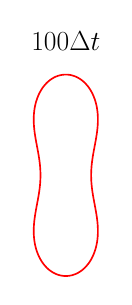 \begin{tikzpicture}[scale=0.4]

\begin{axis}[
  xmin = -1,
  xmax = 1,
  ymin = -2,
  ymax = 2,
  scale only axis,
  axis equal image,
  hide axis,
  title = {\Huge$100 \Delta t$}
  ]

\addplot [mark=none,red,line width=1.5] table{
4.424e-01 -1.469e-11
4.425e-01 1.411e-02
4.426e-01 2.885e-02
4.43e-01 4.45e-02
4.435e-01 6.08e-02
4.441e-01 7.706e-02
4.449e-01 9.244e-02
4.456e-01 1.064e-01
4.465e-01 1.194e-01
4.475e-01 1.333e-01
4.488e-01 1.504e-01
4.508e-01 1.722e-01
4.535e-01 1.993e-01
4.573e-01 2.317e-01
4.621e-01 2.688e-01
4.681e-01 3.095e-01
4.75e-01 3.527e-01
4.827e-01 3.967e-01
4.905e-01 4.402e-01
4.983e-01 4.818e-01
5.056e-01 5.208e-01
5.123e-01 5.564e-01
5.182e-01 5.886e-01
5.234e-01 6.176e-01
5.28e-01 6.441e-01
5.321e-01 6.689e-01
5.359e-01 6.928e-01
5.395e-01 7.165e-01
5.429e-01 7.403e-01
5.461e-01 7.647e-01
5.492e-01 7.905e-01
5.522e-01 8.188e-01
5.55e-01 8.505e-01
5.575e-01 8.864e-01
5.594e-01 9.265e-01
5.602e-01 9.707e-01
5.595e-01 1.018e+00
5.568e-01 1.067e+00
5.521e-01 1.117e+00
5.453e-01 1.166e+00
5.367e-01 1.212e+00
5.268e-01 1.255e+00
5.16e-01 1.294e+00
5.047e-01 1.329e+00
4.932e-01 1.36e+00
4.813e-01 1.389e+00
4.687e-01 1.417e+00
4.552e-01 1.444e+00
4.406e-01 1.471e+00
4.251e-01 1.497e+00
4.087e-01 1.522e+00
3.915e-01 1.546e+00
3.733e-01 1.568e+00
3.538e-01 1.591e+00
3.32e-01 1.614e+00
3.073e-01 1.637e+00
2.792e-01 1.66e+00
2.478e-01 1.682e+00
2.133e-01 1.703e+00
1.768e-01 1.721e+00
1.395e-01 1.735e+00
1.026e-01 1.746e+00
6.698e-02 1.753e+00
3.296e-02 1.757e+00
-3.802e-12 1.758e+00
-3.296e-02 1.757e+00
-6.698e-02 1.753e+00
-1.026e-01 1.746e+00
-1.395e-01 1.735e+00
-1.768e-01 1.721e+00
-2.133e-01 1.703e+00
-2.478e-01 1.682e+00
-2.792e-01 1.66e+00
-3.073e-01 1.637e+00
-3.32e-01 1.614e+00
-3.538e-01 1.591e+00
-3.733e-01 1.568e+00
-3.915e-01 1.546e+00
-4.087e-01 1.522e+00
-4.251e-01 1.497e+00
-4.406e-01 1.471e+00
-4.552e-01 1.444e+00
-4.687e-01 1.417e+00
-4.813e-01 1.389e+00
-4.932e-01 1.36e+00
-5.047e-01 1.329e+00
-5.16e-01 1.294e+00
-5.268e-01 1.255e+00
-5.367e-01 1.212e+00
-5.453e-01 1.166e+00
-5.521e-01 1.117e+00
-5.568e-01 1.067e+00
-5.595e-01 1.018e+00
-5.602e-01 9.707e-01
-5.594e-01 9.265e-01
-5.575e-01 8.864e-01
-5.55e-01 8.505e-01
-5.522e-01 8.188e-01
-5.492e-01 7.905e-01
-5.461e-01 7.647e-01
-5.429e-01 7.403e-01
-5.395e-01 7.165e-01
-5.359e-01 6.928e-01
-5.321e-01 6.689e-01
-5.28e-01 6.441e-01
-5.234e-01 6.176e-01
-5.182e-01 5.886e-01
-5.123e-01 5.564e-01
-5.056e-01 5.208e-01
-4.983e-01 4.818e-01
-4.905e-01 4.402e-01
-4.827e-01 3.967e-01
-4.75e-01 3.527e-01
-4.681e-01 3.095e-01
-4.621e-01 2.688e-01
-4.573e-01 2.317e-01
-4.535e-01 1.993e-01
-4.508e-01 1.722e-01
-4.488e-01 1.504e-01
-4.475e-01 1.333e-01
-4.465e-01 1.194e-01
-4.456e-01 1.064e-01
-4.449e-01 9.244e-02
-4.441e-01 7.706e-02
-4.435e-01 6.08e-02
-4.43e-01 4.45e-02
-4.426e-01 2.885e-02
-4.425e-01 1.411e-02
-4.424e-01 -2.717e-11
-4.425e-01 -1.411e-02
-4.426e-01 -2.885e-02
-4.43e-01 -4.45e-02
-4.435e-01 -6.08e-02
-4.441e-01 -7.706e-02
-4.449e-01 -9.244e-02
-4.456e-01 -1.064e-01
-4.465e-01 -1.194e-01
-4.475e-01 -1.333e-01
-4.488e-01 -1.504e-01
-4.508e-01 -1.722e-01
-4.535e-01 -1.993e-01
-4.573e-01 -2.317e-01
-4.621e-01 -2.688e-01
-4.681e-01 -3.095e-01
-4.75e-01 -3.527e-01
-4.827e-01 -3.967e-01
-4.905e-01 -4.402e-01
-4.983e-01 -4.818e-01
-5.056e-01 -5.208e-01
-5.123e-01 -5.564e-01
-5.182e-01 -5.886e-01
-5.234e-01 -6.176e-01
-5.28e-01 -6.441e-01
-5.321e-01 -6.689e-01
-5.359e-01 -6.928e-01
-5.395e-01 -7.165e-01
-5.429e-01 -7.403e-01
-5.461e-01 -7.647e-01
-5.492e-01 -7.905e-01
-5.522e-01 -8.188e-01
-5.55e-01 -8.505e-01
-5.575e-01 -8.864e-01
-5.594e-01 -9.265e-01
-5.602e-01 -9.707e-01
-5.595e-01 -1.018e+00
-5.568e-01 -1.067e+00
-5.521e-01 -1.117e+00
-5.453e-01 -1.166e+00
-5.367e-01 -1.212e+00
-5.268e-01 -1.255e+00
-5.16e-01 -1.294e+00
-5.047e-01 -1.329e+00
-4.932e-01 -1.36e+00
-4.813e-01 -1.389e+00
-4.687e-01 -1.417e+00
-4.552e-01 -1.444e+00
-4.406e-01 -1.471e+00
-4.251e-01 -1.497e+00
-4.087e-01 -1.522e+00
-3.915e-01 -1.546e+00
-3.733e-01 -1.568e+00
-3.538e-01 -1.591e+00
-3.32e-01 -1.614e+00
-3.073e-01 -1.637e+00
-2.792e-01 -1.66e+00
-2.478e-01 -1.682e+00
-2.133e-01 -1.703e+00
-1.768e-01 -1.721e+00
-1.395e-01 -1.735e+00
-1.026e-01 -1.746e+00
-6.698e-02 -1.753e+00
-3.296e-02 -1.757e+00
6.154e-12 -1.758e+00
3.296e-02 -1.757e+00
6.698e-02 -1.753e+00
1.026e-01 -1.746e+00
1.395e-01 -1.735e+00
1.768e-01 -1.721e+00
2.133e-01 -1.703e+00
2.478e-01 -1.682e+00
2.792e-01 -1.66e+00
3.073e-01 -1.637e+00
3.32e-01 -1.614e+00
3.538e-01 -1.591e+00
3.733e-01 -1.568e+00
3.915e-01 -1.546e+00
4.087e-01 -1.522e+00
4.251e-01 -1.497e+00
4.406e-01 -1.471e+00
4.552e-01 -1.444e+00
4.687e-01 -1.417e+00
4.813e-01 -1.389e+00
4.932e-01 -1.36e+00
5.047e-01 -1.329e+00
5.16e-01 -1.294e+00
5.268e-01 -1.255e+00
5.367e-01 -1.212e+00
5.453e-01 -1.166e+00
5.521e-01 -1.117e+00
5.568e-01 -1.067e+00
5.595e-01 -1.018e+00
5.602e-01 -9.707e-01
5.594e-01 -9.265e-01
5.575e-01 -8.864e-01
5.55e-01 -8.505e-01
5.522e-01 -8.188e-01
5.492e-01 -7.905e-01
5.461e-01 -7.647e-01
5.429e-01 -7.403e-01
5.395e-01 -7.165e-01
5.359e-01 -6.928e-01
5.321e-01 -6.689e-01
5.28e-01 -6.441e-01
5.234e-01 -6.176e-01
5.182e-01 -5.886e-01
5.123e-01 -5.564e-01
5.056e-01 -5.208e-01
4.983e-01 -4.818e-01
4.905e-01 -4.402e-01
4.827e-01 -3.967e-01
4.75e-01 -3.527e-01
4.681e-01 -3.095e-01
4.621e-01 -2.688e-01
4.573e-01 -2.317e-01
4.535e-01 -1.993e-01
4.508e-01 -1.722e-01
4.488e-01 -1.504e-01
4.475e-01 -1.333e-01
4.465e-01 -1.194e-01
4.456e-01 -1.064e-01
4.449e-01 -9.244e-02
4.441e-01 -7.706e-02
4.435e-01 -6.08e-02
4.43e-01 -4.45e-02
4.426e-01 -2.885e-02
4.425e-01 -1.411e-02
4.424e-01 -1.469e-11
};


\end{axis}

\end{tikzpicture}



